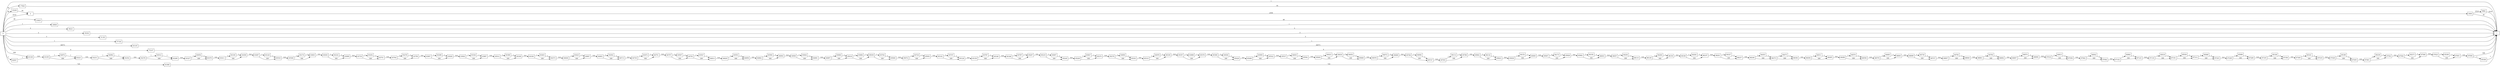 digraph {
	graph [rankdir=LR]
	node [shape=rectangle]
	2 -> 2648 [label=2559]
	2648 -> 1 [label=40]
	2648 -> 5982 [label=2519]
	5982 -> 1 [label=2519]
	17944 -> 1 [label=81]
	23925 -> 1 [label=49]
	29906 -> 1 [label=1]
	33240 -> 2 [label=40]
	39221 -> 1 [label=2]
	45202 -> 1 [label=2]
	51183 -> 1 [label=3]
	57164 -> 1 [label=1]
	63145 -> 1 [label=36573]
	63148 -> 63195 [label=310]
	63195 -> 63221 [label=309]
	63195 -> 82972 [label=1]
	63221 -> 63231 [label=310]
	63231 -> 63252 [label=309]
	63231 -> 82992 [label=1]
	63252 -> 63278 [label=310]
	63278 -> 63299 [label=309]
	63278 -> 83012 [label=1]
	63299 -> 63327 [label=310]
	63327 -> 63370 [label=309]
	63327 -> 83054 [label=1]
	63370 -> 63411 [label=310]
	63411 -> 63458 [label=309]
	63411 -> 83100 [label=1]
	63458 -> 63497 [label=310]
	63497 -> 63518 [label=309]
	63497 -> 83120 [label=1]
	63518 -> 63548 [label=310]
	63548 -> 63603 [label=309]
	63548 -> 83174 [label=1]
	63603 -> 63630 [label=310]
	63630 -> 63689 [label=309]
	63630 -> 83232 [label=1]
	63689 -> 63730 [label=310]
	63730 -> 63751 [label=309]
	63730 -> 83252 [label=1]
	63751 -> 63764 [label=310]
	63764 -> 63790 [label=309]
	63764 -> 83278 [label=1]
	63790 -> 63807 [label=310]
	63807 -> 63828 [label=309]
	63807 -> 83298 [label=1]
	63828 -> 63840 [label=310]
	63840 -> 63887 [label=309]
	63840 -> 83344 [label=1]
	63887 -> 63914 [label=310]
	63914 -> 64348 [label=309]
	63914 -> 83380 [label=1]
	64348 -> 64349 [label=310]
	64349 -> 64373 [label=309]
	64349 -> 83403 [label=1]
	64373 -> 64646 [label=310]
	64646 -> 64667 [label=309]
	64646 -> 83423 [label=1]
	64667 -> 64683 [label=310]
	64683 -> 64713 [label=309]
	64683 -> 83452 [label=1]
	64713 -> 64730 [label=310]
	64730 -> 64751 [label=309]
	64730 -> 83472 [label=1]
	64751 -> 64757 [label=310]
	64757 -> 64793 [label=309]
	64757 -> 83507 [label=1]
	64793 -> 64814 [label=309]
	64793 -> 83527 [label=1]
	64814 -> 64829 [label=310]
	64829 -> 64856 [label=309]
	64829 -> 83553 [label=1]
	64856 -> 64862 [label=310]
	64862 -> 64904 [label=309]
	64862 -> 83594 [label=1]
	64904 -> 64940 [label=310]
	64940 -> 64991 [label=309]
	64940 -> 83644 [label=1]
	64991 -> 64997 [label=310]
	64997 -> 65018 [label=309]
	64997 -> 83664 [label=1]
	65018 -> 65039 [label=309]
	65018 -> 83684 [label=1]
	65039 -> 65060 [label=309]
	65039 -> 83704 [label=1]
	65060 -> 65072 [label=310]
	65072 -> 65093 [label=309]
	65072 -> 83724 [label=1]
	65093 -> 65102 [label=310]
	65102 -> 65126 [label=309]
	65102 -> 83747 [label=1]
	65126 -> 65159 [label=310]
	65159 -> 65180 [label=309]
	65159 -> 83767 [label=1]
	65180 -> 65186 [label=310]
	65186 -> 65207 [label=309]
	65186 -> 83787 [label=1]
	65207 -> 65219 [label=310]
	65219 -> 65240 [label=309]
	65219 -> 83807 [label=1]
	65240 -> 65249 [label=310]
	65249 -> 65270 [label=309]
	65249 -> 83827 [label=1]
	65270 -> 65279 [label=310]
	65279 -> 65303 [label=309]
	65279 -> 83850 [label=1]
	65303 -> 65310 [label=310]
	65310 -> 65339 [label=309]
	65310 -> 83878 [label=1]
	65339 -> 65357 [label=310]
	65357 -> 65378 [label=309]
	65357 -> 83898 [label=1]
	65378 -> 65390 [label=310]
	65390 -> 65429 [label=309]
	65390 -> 83936 [label=1]
	65429 -> 65498 [label=310]
	65498 -> 65522 [label=309]
	65498 -> 83959 [label=1]
	65522 -> 65537 [label=310]
	65537 -> 65582 [label=309]
	65537 -> 84003 [label=1]
	65582 -> 65609 [label=310]
	65609 -> 65630 [label=309]
	65609 -> 84023 [label=1]
	65630 -> 65660 [label=309]
	65630 -> 84052 [label=1]
	65660 -> 65678 [label=310]
	65678 -> 65699 [label=309]
	65678 -> 84072 [label=1]
	65699 -> 65706 [label=310]
	65706 -> 65727 [label=309]
	65706 -> 84092 [label=1]
	65727 -> 65765 [label=310]
	65765 -> 65786 [label=309]
	65765 -> 84112 [label=1]
	65786 -> 65802 [label=310]
	65802 -> 65823 [label=309]
	65802 -> 84132 [label=1]
	65823 -> 65838 [label=310]
	65838 -> 65859 [label=309]
	65838 -> 84152 [label=1]
	65859 -> 65907 [label=310]
	65907 -> 65928 [label=309]
	65907 -> 84172 [label=1]
	65928 -> 65982 [label=310]
	65982 -> 66003 [label=309]
	65982 -> 84192 [label=1]
	66003 -> 66057 [label=310]
	66057 -> 66110 [label=309]
	66057 -> 84244 [label=1]
	66110 -> 66129 [label=310]
	66129 -> 66150 [label=309]
	66129 -> 84264 [label=1]
	66150 -> 66168 [label=310]
	66168 -> 66197 [label=309]
	66168 -> 84292 [label=1]
	66197 -> 66201 [label=310]
	66201 -> 66237 [label=309]
	66201 -> 84327 [label=1]
	66237 -> 66246 [label=310]
	66246 -> 66373 [label=309]
	66246 -> 84453 [label=1]
	66373 -> 66394 [label=309]
	66373 -> 84473 [label=1]
	66394 -> 66456 [label=310]
	66456 -> 66495 [label=309]
	66456 -> 84511 [label=1]
	66495 -> 66498 [label=310]
	66498 -> 66558 [label=309]
	66498 -> 84570 [label=1]
	66558 -> 66579 [label=310]
	66579 -> 66693 [label=309]
	66579 -> 84683 [label=1]
	66693 -> 66699 [label=310]
	66699 -> 66747 [label=309]
	66699 -> 84730 [label=1]
	66747 -> 66807 [label=310]
	66807 -> 66840 [label=309]
	66807 -> 84762 [label=1]
	66840 -> 66861 [label=310]
	66861 -> 66892 [label=309]
	66861 -> 84792 [label=1]
	66892 -> 66907 [label=310]
	66907 -> 66990 [label=309]
	66907 -> 84874 [label=1]
	66990 -> 67016 [label=310]
	67016 -> 67056 [label=309]
	67016 -> 84913 [label=1]
	67056 -> 67062 [label=310]
	67062 -> 67092 [label=309]
	67062 -> 84942 [label=1]
	67092 -> 67102 [label=310]
	67102 -> 67123 [label=309]
	67102 -> 84962 [label=1]
	67123 -> 67134 [label=310]
	67134 -> 67191 [label=309]
	67134 -> 85018 [label=1]
	67191 -> 67212 [label=309]
	67191 -> 85038 [label=1]
	67212 -> 67243 [label=309]
	67212 -> 85068 [label=1]
	67243 -> 67248 [label=310]
	67248 -> 67269 [label=309]
	67248 -> 85088 [label=1]
	67269 -> 67335 [label=310]
	67335 -> 67356 [label=309]
	67335 -> 85108 [label=1]
	67356 -> 67365 [label=310]
	67365 -> 67419 [label=309]
	67365 -> 85161 [label=1]
	67419 -> 67426 [label=310]
	67426 -> 67455 [label=309]
	67426 -> 85189 [label=1]
	67455 -> 67491 [label=310]
	67491 -> 67542 [label=309]
	67491 -> 85239 [label=1]
	67542 -> 67564 [label=310]
	67564 -> 67599 [label=309]
	67564 -> 85273 [label=1]
	67599 -> 67623 [label=310]
	67623 -> 67651 [label=309]
	67623 -> 85300 [label=1]
	67651 -> 67656 [label=310]
	67656 -> 1 [label=309]
	67656 -> 85309 [label=1]
	75107 -> 1 [label=4]
	81088 -> 1 [label=725]
	82947 -> 63148 [label=1]
	82972 -> 63221 [label=1]
	82992 -> 63252 [label=1]
	83012 -> 63299 [label=1]
	83054 -> 63370 [label=1]
	83100 -> 63458 [label=1]
	83120 -> 63518 [label=1]
	83174 -> 63603 [label=1]
	83232 -> 63689 [label=1]
	83252 -> 63751 [label=1]
	83278 -> 63790 [label=1]
	83298 -> 63828 [label=1]
	83344 -> 63887 [label=1]
	83380 -> 64348 [label=1]
	83403 -> 64373 [label=1]
	83423 -> 64667 [label=1]
	83452 -> 64713 [label=1]
	83472 -> 64751 [label=1]
	83507 -> 64793 [label=1]
	83527 -> 64814 [label=1]
	83553 -> 64856 [label=1]
	83594 -> 64904 [label=1]
	83644 -> 64991 [label=1]
	83664 -> 65018 [label=1]
	83684 -> 65039 [label=1]
	83704 -> 65060 [label=1]
	83724 -> 65093 [label=1]
	83747 -> 65126 [label=1]
	83767 -> 65180 [label=1]
	83787 -> 65207 [label=1]
	83807 -> 65240 [label=1]
	83827 -> 65270 [label=1]
	83850 -> 65303 [label=1]
	83878 -> 65339 [label=1]
	83898 -> 65378 [label=1]
	83936 -> 65429 [label=1]
	83959 -> 65522 [label=1]
	84003 -> 65582 [label=1]
	84023 -> 65630 [label=1]
	84052 -> 65660 [label=1]
	84072 -> 65699 [label=1]
	84092 -> 65727 [label=1]
	84112 -> 65786 [label=1]
	84132 -> 65823 [label=1]
	84152 -> 65859 [label=1]
	84172 -> 65928 [label=1]
	84192 -> 66003 [label=1]
	84244 -> 66110 [label=1]
	84264 -> 66150 [label=1]
	84292 -> 66197 [label=1]
	84327 -> 66237 [label=1]
	84453 -> 66373 [label=1]
	84473 -> 66394 [label=1]
	84511 -> 66495 [label=1]
	84570 -> 66558 [label=1]
	84683 -> 66693 [label=1]
	84730 -> 66747 [label=1]
	84762 -> 66840 [label=1]
	84792 -> 66892 [label=1]
	84874 -> 66990 [label=1]
	84913 -> 67056 [label=1]
	84942 -> 67092 [label=1]
	84962 -> 67123 [label=1]
	85018 -> 67191 [label=1]
	85038 -> 67212 [label=1]
	85068 -> 67243 [label=1]
	85088 -> 67269 [label=1]
	85108 -> 67356 [label=1]
	85161 -> 67419 [label=1]
	85189 -> 67455 [label=1]
	85239 -> 67542 [label=1]
	85273 -> 67599 [label=1]
	85300 -> 67651 [label=1]
	85309 -> 1 [label=1]
	0 -> 2 [label=2519]
	0 -> 1 [label=1]
	0 -> 17944 [label=81]
	0 -> 23925 [label=49]
	0 -> 29906 [label=1]
	0 -> 33240 [label=40]
	0 -> 39221 [label=2]
	0 -> 45202 [label=2]
	0 -> 51183 [label=3]
	0 -> 57164 [label=1]
	0 -> 63145 [label=36573]
	0 -> 63148 [label=309]
	0 -> 75107 [label=4]
	0 -> 81088 [label=725]
	0 -> 82947 [label=1]
}
